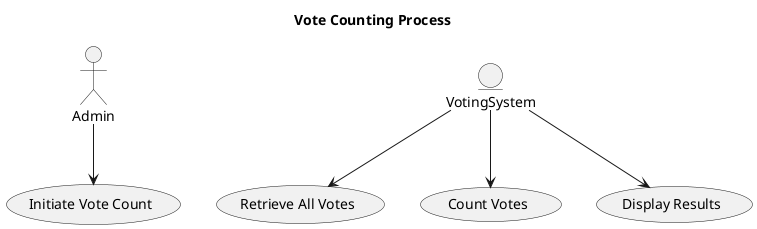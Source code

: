 @startuml
title Vote Counting Process

actor Admin
entity VotingSystem

Admin --> (Initiate Vote Count)
(VotingSystem) --> (Retrieve All Votes)
(VotingSystem) --> (Count Votes)
(VotingSystem) --> (Display Results)
@enduml
